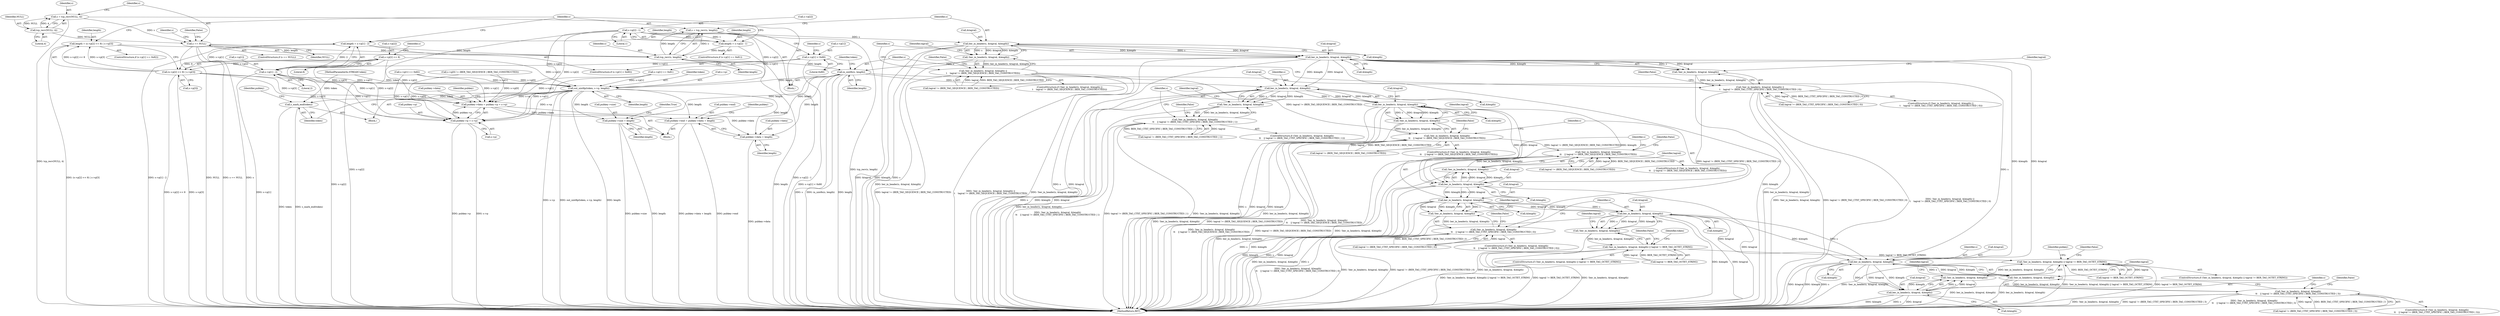 digraph "0_rdesktop_4dca546d04321a610c1835010b5dad85163b65e1_2@API" {
"1000202" [label="(Call,s = tcp_recv(s, length))"];
"1000204" [label="(Call,tcp_recv(s, length))"];
"1000113" [label="(Call,s == NULL)"];
"1000107" [label="(Call,s = tcp_recv(NULL, 4))"];
"1000109" [label="(Call,tcp_recv(NULL, 4))"];
"1000184" [label="(Call,length = (s->p[2] << 8) | s->p[3])"];
"1000186" [label="(Call,(s->p[2] << 8) | s->p[3])"];
"1000187" [label="(Call,s->p[2] << 8)"];
"1000166" [label="(Call,length = s->p[2] - 1)"];
"1000168" [label="(Call,s->p[2] - 1)"];
"1000148" [label="(Call,length = s->p[1] - 2)"];
"1000150" [label="(Call,s->p[1] - 2)"];
"1000141" [label="(Call,s->p[1] < 0x80)"];
"1000210" [label="(Call,ber_in_header(s, &tagval, &length))"];
"1000209" [label="(Call,!ber_in_header(s, &tagval, &length))"];
"1000208" [label="(Call,!ber_in_header(s, &tagval, &length) ||\n\t    tagval != (BER_TAG_SEQUENCE | BER_TAG_CONSTRUCTED))"];
"1000266" [label="(Call,!ber_in_header(s, &tagval, &length)\n\t\t    || tagval != (BER_TAG_SEQUENCE | BER_TAG_CONSTRUCTED))"];
"1000282" [label="(Call,!ber_in_header(s, &tagval, &length)\n\t\t    || tagval != (BER_TAG_SEQUENCE | BER_TAG_CONSTRUCTED))"];
"1000226" [label="(Call,ber_in_header(s, &tagval, &length))"];
"1000225" [label="(Call,!ber_in_header(s, &tagval, &length))"];
"1000224" [label="(Call,!ber_in_header(s, &tagval, &length) ||\n \t    tagval != (BER_TAG_CTXT_SPECIFIC | BER_TAG_CONSTRUCTED | 0))"];
"1000298" [label="(Call,!ber_in_header(s, &tagval, &length)\n\t\t    || tagval != (BER_TAG_CTXT_SPECIFIC | BER_TAG_CONSTRUCTED | 0))"];
"1000241" [label="(Call,in_uint8s(s, length))"];
"1000250" [label="(Call,ber_in_header(s, &tagval, &length))"];
"1000249" [label="(Call,!ber_in_header(s, &tagval, &length))"];
"1000248" [label="(Call,!ber_in_header(s, &tagval, &length)\n\t\t    || tagval != (BER_TAG_CTXT_SPECIFIC | BER_TAG_CONSTRUCTED | 1))"];
"1000268" [label="(Call,ber_in_header(s, &tagval, &length))"];
"1000267" [label="(Call,!ber_in_header(s, &tagval, &length))"];
"1000284" [label="(Call,ber_in_header(s, &tagval, &length))"];
"1000283" [label="(Call,!ber_in_header(s, &tagval, &length))"];
"1000300" [label="(Call,ber_in_header(s, &tagval, &length))"];
"1000299" [label="(Call,!ber_in_header(s, &tagval, &length))"];
"1000318" [label="(Call,ber_in_header(s, &tagval, &length))"];
"1000317" [label="(Call,!ber_in_header(s, &tagval, &length))"];
"1000316" [label="(Call,!ber_in_header(s, &tagval, &length) || tagval != BER_TAG_OCTET_STRING)"];
"1000370" [label="(Call,!ber_in_header(s, &tagval, &length) || tagval != BER_TAG_OCTET_STRING)"];
"1000354" [label="(Call,ber_in_header(s, &tagval, &length))"];
"1000353" [label="(Call,!ber_in_header(s, &tagval, &length))"];
"1000352" [label="(Call,!ber_in_header(s, &tagval, &length)\n\t\t    || tagval != (BER_TAG_CTXT_SPECIFIC | BER_TAG_CONSTRUCTED | 3))"];
"1000372" [label="(Call,ber_in_header(s, &tagval, &length))"];
"1000371" [label="(Call,!ber_in_header(s, &tagval, &length))"];
"1000340" [label="(Call,out_uint8p(token, s->p, length))"];
"1000346" [label="(Call,s_mark_end(token))"];
"1000383" [label="(Call,pubkey->data = pubkey->p = s->p)"];
"1000394" [label="(Call,pubkey->end = pubkey->data + length)"];
"1000398" [label="(Call,pubkey->data + length)"];
"1000387" [label="(Call,pubkey->p = s->p)"];
"1000403" [label="(Call,pubkey->size = length)"];
"1000227" [label="(Identifier,s)"];
"1000204" [label="(Call,tcp_recv(s, length))"];
"1000283" [label="(Call,!ber_in_header(s, &tagval, &length))"];
"1000224" [label="(Call,!ber_in_header(s, &tagval, &length) ||\n \t    tagval != (BER_TAG_CTXT_SPECIFIC | BER_TAG_CONSTRUCTED | 0))"];
"1000177" [label="(Call,s->p[1] == 0x82)"];
"1000241" [label="(Call,in_uint8s(s, length))"];
"1000385" [label="(Identifier,pubkey)"];
"1000388" [label="(Call,pubkey->p)"];
"1000226" [label="(Call,ber_in_header(s, &tagval, &length))"];
"1000275" [label="(Identifier,tagval)"];
"1000252" [label="(Call,&tagval)"];
"1000203" [label="(Identifier,s)"];
"1000264" [label="(Identifier,False)"];
"1000166" [label="(Call,length = s->p[2] - 1)"];
"1000399" [label="(Call,pubkey->data)"];
"1000257" [label="(Identifier,tagval)"];
"1000187" [label="(Call,s->p[2] << 8)"];
"1000250" [label="(Call,ber_in_header(s, &tagval, &length))"];
"1000272" [label="(Call,&length)"];
"1000369" [label="(ControlStructure,if (!ber_in_header(s, &tagval, &length) || tagval != BER_TAG_OCTET_STRING))"];
"1000302" [label="(Call,&tagval)"];
"1000233" [label="(Identifier,tagval)"];
"1000301" [label="(Identifier,s)"];
"1000405" [label="(Identifier,pubkey)"];
"1000371" [label="(Call,!ber_in_header(s, &tagval, &length))"];
"1000298" [label="(Call,!ber_in_header(s, &tagval, &length)\n\t\t    || tagval != (BER_TAG_CTXT_SPECIFIC | BER_TAG_CONSTRUCTED | 0))"];
"1000297" [label="(ControlStructure,if (!ber_in_header(s, &tagval, &length)\n\t\t    || tagval != (BER_TAG_CTXT_SPECIFIC | BER_TAG_CONSTRUCTED | 0)))"];
"1000109" [label="(Call,tcp_recv(NULL, 4))"];
"1000268" [label="(Call,ber_in_header(s, &tagval, &length))"];
"1000325" [label="(Identifier,tagval)"];
"1000225" [label="(Call,!ber_in_header(s, &tagval, &length))"];
"1000188" [label="(Call,s->p[2])"];
"1000355" [label="(Identifier,s)"];
"1000246" [label="(Block,)"];
"1000404" [label="(Call,pubkey->size)"];
"1000322" [label="(Call,&length)"];
"1000222" [label="(Identifier,False)"];
"1000270" [label="(Call,&tagval)"];
"1000316" [label="(Call,!ber_in_header(s, &tagval, &length) || tagval != BER_TAG_OCTET_STRING)"];
"1000185" [label="(Identifier,length)"];
"1000209" [label="(Call,!ber_in_header(s, &tagval, &length))"];
"1000361" [label="(Identifier,tagval)"];
"1000299" [label="(Call,!ber_in_header(s, &tagval, &length))"];
"1000194" [label="(Call,s->p[3])"];
"1000265" [label="(ControlStructure,if (!ber_in_header(s, &tagval, &length)\n\t\t    || tagval != (BER_TAG_SEQUENCE | BER_TAG_CONSTRUCTED)))"];
"1000168" [label="(Call,s->p[2] - 1)"];
"1000324" [label="(Call,tagval != BER_TAG_OCTET_STRING)"];
"1000286" [label="(Call,&tagval)"];
"1000115" [label="(Identifier,NULL)"];
"1000212" [label="(Call,&tagval)"];
"1000119" [label="(Call,s->p[0] != (BER_TAG_SEQUENCE | BER_TAG_CONSTRUCTED))"];
"1000230" [label="(Call,&length)"];
"1000159" [label="(Call,s->p[1] == 0x81)"];
"1000140" [label="(ControlStructure,if (s->p[1] < 0x80))"];
"1000162" [label="(Identifier,s)"];
"1000217" [label="(Identifier,tagval)"];
"1000341" [label="(Identifier,token)"];
"1000410" [label="(MethodReturn,RET)"];
"1000345" [label="(Identifier,length)"];
"1000117" [label="(Identifier,False)"];
"1000376" [label="(Call,&length)"];
"1000107" [label="(Call,s = tcp_recv(NULL, 4))"];
"1000382" [label="(Identifier,False)"];
"1000384" [label="(Call,pubkey->data)"];
"1000387" [label="(Call,pubkey->p = s->p)"];
"1000306" [label="(Call,tagval != (BER_TAG_CTXT_SPECIFIC | BER_TAG_CONSTRUCTED | 0))"];
"1000245" [label="(Identifier,token)"];
"1000242" [label="(Identifier,s)"];
"1000284" [label="(Call,ber_in_header(s, &tagval, &length))"];
"1000282" [label="(Call,!ber_in_header(s, &tagval, &length)\n\t\t    || tagval != (BER_TAG_SEQUENCE | BER_TAG_CONSTRUCTED))"];
"1000352" [label="(Call,!ber_in_header(s, &tagval, &length)\n\t\t    || tagval != (BER_TAG_CTXT_SPECIFIC | BER_TAG_CONSTRUCTED | 3))"];
"1000148" [label="(Call,length = s->p[1] - 2)"];
"1000228" [label="(Call,&tagval)"];
"1000300" [label="(Call,ber_in_header(s, &tagval, &length))"];
"1000350" [label="(Block,)"];
"1000232" [label="(Call,tagval != (BER_TAG_CTXT_SPECIFIC | BER_TAG_CONSTRUCTED | 0))"];
"1000396" [label="(Identifier,pubkey)"];
"1000216" [label="(Call,tagval != (BER_TAG_SEQUENCE | BER_TAG_CONSTRUCTED))"];
"1000151" [label="(Call,s->p[1])"];
"1000169" [label="(Call,s->p[2])"];
"1000379" [label="(Identifier,tagval)"];
"1000267" [label="(Call,!ber_in_header(s, &tagval, &length))"];
"1000409" [label="(Identifier,True)"];
"1000254" [label="(Call,&length)"];
"1000114" [label="(Identifier,s)"];
"1000285" [label="(Identifier,s)"];
"1000291" [label="(Identifier,tagval)"];
"1000141" [label="(Call,s->p[1] < 0x80)"];
"1000186" [label="(Call,(s->p[2] << 8) | s->p[3])"];
"1000184" [label="(Call,length = (s->p[2] << 8) | s->p[3])"];
"1000383" [label="(Call,pubkey->data = pubkey->p = s->p)"];
"1000342" [label="(Call,s->p)"];
"1000314" [label="(Identifier,False)"];
"1000142" [label="(Call,s->p[1])"];
"1000110" [label="(Identifier,NULL)"];
"1000269" [label="(Identifier,s)"];
"1000266" [label="(Call,!ber_in_header(s, &tagval, &length)\n\t\t    || tagval != (BER_TAG_SEQUENCE | BER_TAG_CONSTRUCTED))"];
"1000211" [label="(Identifier,s)"];
"1000240" [label="(Identifier,False)"];
"1000315" [label="(ControlStructure,if (!ber_in_header(s, &tagval, &length) || tagval != BER_TAG_OCTET_STRING))"];
"1000108" [label="(Identifier,s)"];
"1000248" [label="(Call,!ber_in_header(s, &tagval, &length)\n\t\t    || tagval != (BER_TAG_CTXT_SPECIFIC | BER_TAG_CONSTRUCTED | 1))"];
"1000374" [label="(Call,&tagval)"];
"1000318" [label="(Call,ber_in_header(s, &tagval, &length))"];
"1000176" [label="(ControlStructure,if (s->p[1] == 0x82))"];
"1000407" [label="(Identifier,length)"];
"1000290" [label="(Call,tagval != (BER_TAG_SEQUENCE | BER_TAG_CONSTRUCTED))"];
"1000112" [label="(ControlStructure,if (s == NULL))"];
"1000351" [label="(ControlStructure,if (!ber_in_header(s, &tagval, &length)\n\t\t    || tagval != (BER_TAG_CTXT_SPECIFIC | BER_TAG_CONSTRUCTED | 3)))"];
"1000101" [label="(MethodParameterIn,STREAM token)"];
"1000158" [label="(ControlStructure,if (s->p[1] == 0x81))"];
"1000196" [label="(Identifier,s)"];
"1000346" [label="(Call,s_mark_end(token))"];
"1000349" [label="(Identifier,pubkey)"];
"1000149" [label="(Identifier,length)"];
"1000223" [label="(ControlStructure,if (!ber_in_header(s, &tagval, &length) ||\n \t    tagval != (BER_TAG_CTXT_SPECIFIC | BER_TAG_CONSTRUCTED | 0)))"];
"1000304" [label="(Call,&length)"];
"1000122" [label="(Identifier,s)"];
"1000147" [label="(Literal,0x80)"];
"1000394" [label="(Call,pubkey->end = pubkey->data + length)"];
"1000193" [label="(Literal,8)"];
"1000207" [label="(ControlStructure,if (!ber_in_header(s, &tagval, &length) ||\n\t    tagval != (BER_TAG_SEQUENCE | BER_TAG_CONSTRUCTED)))"];
"1000391" [label="(Call,s->p)"];
"1000320" [label="(Call,&tagval)"];
"1000347" [label="(Identifier,token)"];
"1000288" [label="(Call,&length)"];
"1000378" [label="(Call,tagval != BER_TAG_OCTET_STRING)"];
"1000156" [label="(Literal,2)"];
"1000280" [label="(Identifier,False)"];
"1000372" [label="(Call,ber_in_header(s, &tagval, &length))"];
"1000150" [label="(Call,s->p[1] - 2)"];
"1000210" [label="(Call,ber_in_header(s, &tagval, &length))"];
"1000368" [label="(Identifier,False)"];
"1000296" [label="(Identifier,False)"];
"1000247" [label="(ControlStructure,if (!ber_in_header(s, &tagval, &length)\n\t\t    || tagval != (BER_TAG_CTXT_SPECIFIC | BER_TAG_CONSTRUCTED | 1)))"];
"1000354" [label="(Call,ber_in_header(s, &tagval, &length))"];
"1000174" [label="(Literal,1)"];
"1000251" [label="(Identifier,s)"];
"1000256" [label="(Call,tagval != (BER_TAG_CTXT_SPECIFIC | BER_TAG_CONSTRUCTED | 1))"];
"1000214" [label="(Call,&length)"];
"1000395" [label="(Call,pubkey->end)"];
"1000281" [label="(ControlStructure,if (!ber_in_header(s, &tagval, &length)\n\t\t    || tagval != (BER_TAG_SEQUENCE | BER_TAG_CONSTRUCTED)))"];
"1000205" [label="(Identifier,s)"];
"1000402" [label="(Identifier,length)"];
"1000328" [label="(Identifier,False)"];
"1000249" [label="(Call,!ber_in_header(s, &tagval, &length))"];
"1000370" [label="(Call,!ber_in_header(s, &tagval, &length) || tagval != BER_TAG_OCTET_STRING)"];
"1000103" [label="(Block,)"];
"1000356" [label="(Call,&tagval)"];
"1000111" [label="(Literal,4)"];
"1000358" [label="(Call,&length)"];
"1000373" [label="(Identifier,s)"];
"1000206" [label="(Identifier,length)"];
"1000319" [label="(Identifier,s)"];
"1000331" [label="(Identifier,token)"];
"1000113" [label="(Call,s == NULL)"];
"1000243" [label="(Identifier,length)"];
"1000340" [label="(Call,out_uint8p(token, s->p, length))"];
"1000398" [label="(Call,pubkey->data + length)"];
"1000317" [label="(Call,!ber_in_header(s, &tagval, &length))"];
"1000360" [label="(Call,tagval != (BER_TAG_CTXT_SPECIFIC | BER_TAG_CONSTRUCTED | 3))"];
"1000208" [label="(Call,!ber_in_header(s, &tagval, &length) ||\n\t    tagval != (BER_TAG_SEQUENCE | BER_TAG_CONSTRUCTED))"];
"1000307" [label="(Identifier,tagval)"];
"1000353" [label="(Call,!ber_in_header(s, &tagval, &length))"];
"1000202" [label="(Call,s = tcp_recv(s, length))"];
"1000167" [label="(Identifier,length)"];
"1000403" [label="(Call,pubkey->size = length)"];
"1000274" [label="(Call,tagval != (BER_TAG_SEQUENCE | BER_TAG_CONSTRUCTED))"];
"1000202" -> "1000103"  [label="AST: "];
"1000202" -> "1000204"  [label="CFG: "];
"1000203" -> "1000202"  [label="AST: "];
"1000204" -> "1000202"  [label="AST: "];
"1000211" -> "1000202"  [label="CFG: "];
"1000202" -> "1000410"  [label="DDG: tcp_recv(s, length)"];
"1000204" -> "1000202"  [label="DDG: s"];
"1000204" -> "1000202"  [label="DDG: length"];
"1000202" -> "1000210"  [label="DDG: s"];
"1000204" -> "1000206"  [label="CFG: "];
"1000205" -> "1000204"  [label="AST: "];
"1000206" -> "1000204"  [label="AST: "];
"1000204" -> "1000410"  [label="DDG: length"];
"1000113" -> "1000204"  [label="DDG: s"];
"1000184" -> "1000204"  [label="DDG: length"];
"1000166" -> "1000204"  [label="DDG: length"];
"1000148" -> "1000204"  [label="DDG: length"];
"1000204" -> "1000241"  [label="DDG: length"];
"1000113" -> "1000112"  [label="AST: "];
"1000113" -> "1000115"  [label="CFG: "];
"1000114" -> "1000113"  [label="AST: "];
"1000115" -> "1000113"  [label="AST: "];
"1000117" -> "1000113"  [label="CFG: "];
"1000122" -> "1000113"  [label="CFG: "];
"1000113" -> "1000410"  [label="DDG: s"];
"1000113" -> "1000410"  [label="DDG: NULL"];
"1000113" -> "1000410"  [label="DDG: s == NULL"];
"1000107" -> "1000113"  [label="DDG: s"];
"1000109" -> "1000113"  [label="DDG: NULL"];
"1000107" -> "1000103"  [label="AST: "];
"1000107" -> "1000109"  [label="CFG: "];
"1000108" -> "1000107"  [label="AST: "];
"1000109" -> "1000107"  [label="AST: "];
"1000114" -> "1000107"  [label="CFG: "];
"1000107" -> "1000410"  [label="DDG: tcp_recv(NULL, 4)"];
"1000109" -> "1000107"  [label="DDG: NULL"];
"1000109" -> "1000107"  [label="DDG: 4"];
"1000109" -> "1000111"  [label="CFG: "];
"1000110" -> "1000109"  [label="AST: "];
"1000111" -> "1000109"  [label="AST: "];
"1000184" -> "1000176"  [label="AST: "];
"1000184" -> "1000186"  [label="CFG: "];
"1000185" -> "1000184"  [label="AST: "];
"1000186" -> "1000184"  [label="AST: "];
"1000203" -> "1000184"  [label="CFG: "];
"1000184" -> "1000410"  [label="DDG: (s->p[2] << 8) | s->p[3]"];
"1000186" -> "1000184"  [label="DDG: s->p[2] << 8"];
"1000186" -> "1000184"  [label="DDG: s->p[3]"];
"1000186" -> "1000194"  [label="CFG: "];
"1000187" -> "1000186"  [label="AST: "];
"1000194" -> "1000186"  [label="AST: "];
"1000186" -> "1000410"  [label="DDG: s->p[2] << 8"];
"1000186" -> "1000410"  [label="DDG: s->p[3]"];
"1000187" -> "1000186"  [label="DDG: s->p[2]"];
"1000187" -> "1000186"  [label="DDG: 8"];
"1000186" -> "1000340"  [label="DDG: s->p[3]"];
"1000186" -> "1000383"  [label="DDG: s->p[3]"];
"1000186" -> "1000387"  [label="DDG: s->p[3]"];
"1000187" -> "1000193"  [label="CFG: "];
"1000188" -> "1000187"  [label="AST: "];
"1000193" -> "1000187"  [label="AST: "];
"1000196" -> "1000187"  [label="CFG: "];
"1000187" -> "1000410"  [label="DDG: s->p[2]"];
"1000187" -> "1000340"  [label="DDG: s->p[2]"];
"1000187" -> "1000383"  [label="DDG: s->p[2]"];
"1000187" -> "1000387"  [label="DDG: s->p[2]"];
"1000166" -> "1000158"  [label="AST: "];
"1000166" -> "1000168"  [label="CFG: "];
"1000167" -> "1000166"  [label="AST: "];
"1000168" -> "1000166"  [label="AST: "];
"1000203" -> "1000166"  [label="CFG: "];
"1000166" -> "1000410"  [label="DDG: s->p[2] - 1"];
"1000168" -> "1000166"  [label="DDG: s->p[2]"];
"1000168" -> "1000166"  [label="DDG: 1"];
"1000168" -> "1000174"  [label="CFG: "];
"1000169" -> "1000168"  [label="AST: "];
"1000174" -> "1000168"  [label="AST: "];
"1000168" -> "1000410"  [label="DDG: s->p[2]"];
"1000168" -> "1000340"  [label="DDG: s->p[2]"];
"1000168" -> "1000383"  [label="DDG: s->p[2]"];
"1000168" -> "1000387"  [label="DDG: s->p[2]"];
"1000148" -> "1000140"  [label="AST: "];
"1000148" -> "1000150"  [label="CFG: "];
"1000149" -> "1000148"  [label="AST: "];
"1000150" -> "1000148"  [label="AST: "];
"1000203" -> "1000148"  [label="CFG: "];
"1000148" -> "1000410"  [label="DDG: s->p[1] - 2"];
"1000150" -> "1000148"  [label="DDG: s->p[1]"];
"1000150" -> "1000148"  [label="DDG: 2"];
"1000150" -> "1000156"  [label="CFG: "];
"1000151" -> "1000150"  [label="AST: "];
"1000156" -> "1000150"  [label="AST: "];
"1000150" -> "1000410"  [label="DDG: s->p[1]"];
"1000141" -> "1000150"  [label="DDG: s->p[1]"];
"1000150" -> "1000340"  [label="DDG: s->p[1]"];
"1000150" -> "1000383"  [label="DDG: s->p[1]"];
"1000150" -> "1000387"  [label="DDG: s->p[1]"];
"1000141" -> "1000140"  [label="AST: "];
"1000141" -> "1000147"  [label="CFG: "];
"1000142" -> "1000141"  [label="AST: "];
"1000147" -> "1000141"  [label="AST: "];
"1000149" -> "1000141"  [label="CFG: "];
"1000162" -> "1000141"  [label="CFG: "];
"1000141" -> "1000410"  [label="DDG: s->p[1] < 0x80"];
"1000141" -> "1000159"  [label="DDG: s->p[1]"];
"1000210" -> "1000209"  [label="AST: "];
"1000210" -> "1000214"  [label="CFG: "];
"1000211" -> "1000210"  [label="AST: "];
"1000212" -> "1000210"  [label="AST: "];
"1000214" -> "1000210"  [label="AST: "];
"1000209" -> "1000210"  [label="CFG: "];
"1000210" -> "1000410"  [label="DDG: &tagval"];
"1000210" -> "1000410"  [label="DDG: &length"];
"1000210" -> "1000410"  [label="DDG: s"];
"1000210" -> "1000209"  [label="DDG: s"];
"1000210" -> "1000209"  [label="DDG: &tagval"];
"1000210" -> "1000209"  [label="DDG: &length"];
"1000210" -> "1000226"  [label="DDG: s"];
"1000210" -> "1000226"  [label="DDG: &tagval"];
"1000210" -> "1000226"  [label="DDG: &length"];
"1000209" -> "1000208"  [label="AST: "];
"1000217" -> "1000209"  [label="CFG: "];
"1000208" -> "1000209"  [label="CFG: "];
"1000209" -> "1000410"  [label="DDG: ber_in_header(s, &tagval, &length)"];
"1000209" -> "1000208"  [label="DDG: ber_in_header(s, &tagval, &length)"];
"1000208" -> "1000207"  [label="AST: "];
"1000208" -> "1000216"  [label="CFG: "];
"1000216" -> "1000208"  [label="AST: "];
"1000222" -> "1000208"  [label="CFG: "];
"1000227" -> "1000208"  [label="CFG: "];
"1000208" -> "1000410"  [label="DDG: !ber_in_header(s, &tagval, &length)"];
"1000208" -> "1000410"  [label="DDG: tagval != (BER_TAG_SEQUENCE | BER_TAG_CONSTRUCTED)"];
"1000208" -> "1000410"  [label="DDG: !ber_in_header(s, &tagval, &length) ||\n\t    tagval != (BER_TAG_SEQUENCE | BER_TAG_CONSTRUCTED)"];
"1000216" -> "1000208"  [label="DDG: tagval"];
"1000216" -> "1000208"  [label="DDG: BER_TAG_SEQUENCE | BER_TAG_CONSTRUCTED"];
"1000208" -> "1000266"  [label="DDG: tagval != (BER_TAG_SEQUENCE | BER_TAG_CONSTRUCTED)"];
"1000266" -> "1000265"  [label="AST: "];
"1000266" -> "1000267"  [label="CFG: "];
"1000266" -> "1000274"  [label="CFG: "];
"1000267" -> "1000266"  [label="AST: "];
"1000274" -> "1000266"  [label="AST: "];
"1000280" -> "1000266"  [label="CFG: "];
"1000285" -> "1000266"  [label="CFG: "];
"1000266" -> "1000410"  [label="DDG: !ber_in_header(s, &tagval, &length)"];
"1000266" -> "1000410"  [label="DDG: tagval != (BER_TAG_SEQUENCE | BER_TAG_CONSTRUCTED)"];
"1000266" -> "1000410"  [label="DDG: !ber_in_header(s, &tagval, &length)\n\t\t    || tagval != (BER_TAG_SEQUENCE | BER_TAG_CONSTRUCTED)"];
"1000267" -> "1000266"  [label="DDG: ber_in_header(s, &tagval, &length)"];
"1000274" -> "1000266"  [label="DDG: tagval"];
"1000274" -> "1000266"  [label="DDG: BER_TAG_SEQUENCE | BER_TAG_CONSTRUCTED"];
"1000266" -> "1000282"  [label="DDG: tagval != (BER_TAG_SEQUENCE | BER_TAG_CONSTRUCTED)"];
"1000282" -> "1000281"  [label="AST: "];
"1000282" -> "1000283"  [label="CFG: "];
"1000282" -> "1000290"  [label="CFG: "];
"1000283" -> "1000282"  [label="AST: "];
"1000290" -> "1000282"  [label="AST: "];
"1000296" -> "1000282"  [label="CFG: "];
"1000301" -> "1000282"  [label="CFG: "];
"1000282" -> "1000410"  [label="DDG: !ber_in_header(s, &tagval, &length)\n\t\t    || tagval != (BER_TAG_SEQUENCE | BER_TAG_CONSTRUCTED)"];
"1000282" -> "1000410"  [label="DDG: tagval != (BER_TAG_SEQUENCE | BER_TAG_CONSTRUCTED)"];
"1000282" -> "1000410"  [label="DDG: !ber_in_header(s, &tagval, &length)"];
"1000283" -> "1000282"  [label="DDG: ber_in_header(s, &tagval, &length)"];
"1000290" -> "1000282"  [label="DDG: tagval"];
"1000290" -> "1000282"  [label="DDG: BER_TAG_SEQUENCE | BER_TAG_CONSTRUCTED"];
"1000226" -> "1000225"  [label="AST: "];
"1000226" -> "1000230"  [label="CFG: "];
"1000227" -> "1000226"  [label="AST: "];
"1000228" -> "1000226"  [label="AST: "];
"1000230" -> "1000226"  [label="AST: "];
"1000225" -> "1000226"  [label="CFG: "];
"1000226" -> "1000410"  [label="DDG: s"];
"1000226" -> "1000410"  [label="DDG: &tagval"];
"1000226" -> "1000410"  [label="DDG: &length"];
"1000226" -> "1000225"  [label="DDG: s"];
"1000226" -> "1000225"  [label="DDG: &tagval"];
"1000226" -> "1000225"  [label="DDG: &length"];
"1000226" -> "1000241"  [label="DDG: s"];
"1000226" -> "1000250"  [label="DDG: &tagval"];
"1000226" -> "1000250"  [label="DDG: &length"];
"1000226" -> "1000354"  [label="DDG: &tagval"];
"1000226" -> "1000354"  [label="DDG: &length"];
"1000225" -> "1000224"  [label="AST: "];
"1000233" -> "1000225"  [label="CFG: "];
"1000224" -> "1000225"  [label="CFG: "];
"1000225" -> "1000410"  [label="DDG: ber_in_header(s, &tagval, &length)"];
"1000225" -> "1000224"  [label="DDG: ber_in_header(s, &tagval, &length)"];
"1000224" -> "1000223"  [label="AST: "];
"1000224" -> "1000232"  [label="CFG: "];
"1000232" -> "1000224"  [label="AST: "];
"1000240" -> "1000224"  [label="CFG: "];
"1000242" -> "1000224"  [label="CFG: "];
"1000224" -> "1000410"  [label="DDG: !ber_in_header(s, &tagval, &length)"];
"1000224" -> "1000410"  [label="DDG: tagval != (BER_TAG_CTXT_SPECIFIC | BER_TAG_CONSTRUCTED | 0)"];
"1000224" -> "1000410"  [label="DDG: !ber_in_header(s, &tagval, &length) ||\n \t    tagval != (BER_TAG_CTXT_SPECIFIC | BER_TAG_CONSTRUCTED | 0)"];
"1000232" -> "1000224"  [label="DDG: tagval"];
"1000232" -> "1000224"  [label="DDG: BER_TAG_CTXT_SPECIFIC | BER_TAG_CONSTRUCTED | 0"];
"1000224" -> "1000298"  [label="DDG: tagval != (BER_TAG_CTXT_SPECIFIC | BER_TAG_CONSTRUCTED | 0)"];
"1000298" -> "1000297"  [label="AST: "];
"1000298" -> "1000299"  [label="CFG: "];
"1000298" -> "1000306"  [label="CFG: "];
"1000299" -> "1000298"  [label="AST: "];
"1000306" -> "1000298"  [label="AST: "];
"1000314" -> "1000298"  [label="CFG: "];
"1000319" -> "1000298"  [label="CFG: "];
"1000298" -> "1000410"  [label="DDG: !ber_in_header(s, &tagval, &length)\n\t\t    || tagval != (BER_TAG_CTXT_SPECIFIC | BER_TAG_CONSTRUCTED | 0)"];
"1000298" -> "1000410"  [label="DDG: !ber_in_header(s, &tagval, &length)"];
"1000298" -> "1000410"  [label="DDG: tagval != (BER_TAG_CTXT_SPECIFIC | BER_TAG_CONSTRUCTED | 0)"];
"1000299" -> "1000298"  [label="DDG: ber_in_header(s, &tagval, &length)"];
"1000306" -> "1000298"  [label="DDG: tagval"];
"1000306" -> "1000298"  [label="DDG: BER_TAG_CTXT_SPECIFIC | BER_TAG_CONSTRUCTED | 0"];
"1000241" -> "1000103"  [label="AST: "];
"1000241" -> "1000243"  [label="CFG: "];
"1000242" -> "1000241"  [label="AST: "];
"1000243" -> "1000241"  [label="AST: "];
"1000245" -> "1000241"  [label="CFG: "];
"1000241" -> "1000410"  [label="DDG: s"];
"1000241" -> "1000410"  [label="DDG: in_uint8s(s, length)"];
"1000241" -> "1000410"  [label="DDG: length"];
"1000241" -> "1000250"  [label="DDG: s"];
"1000241" -> "1000340"  [label="DDG: length"];
"1000241" -> "1000354"  [label="DDG: s"];
"1000241" -> "1000394"  [label="DDG: length"];
"1000241" -> "1000398"  [label="DDG: length"];
"1000241" -> "1000403"  [label="DDG: length"];
"1000250" -> "1000249"  [label="AST: "];
"1000250" -> "1000254"  [label="CFG: "];
"1000251" -> "1000250"  [label="AST: "];
"1000252" -> "1000250"  [label="AST: "];
"1000254" -> "1000250"  [label="AST: "];
"1000249" -> "1000250"  [label="CFG: "];
"1000250" -> "1000410"  [label="DDG: s"];
"1000250" -> "1000410"  [label="DDG: &length"];
"1000250" -> "1000410"  [label="DDG: &tagval"];
"1000250" -> "1000249"  [label="DDG: s"];
"1000250" -> "1000249"  [label="DDG: &tagval"];
"1000250" -> "1000249"  [label="DDG: &length"];
"1000250" -> "1000268"  [label="DDG: s"];
"1000250" -> "1000268"  [label="DDG: &tagval"];
"1000250" -> "1000268"  [label="DDG: &length"];
"1000249" -> "1000248"  [label="AST: "];
"1000257" -> "1000249"  [label="CFG: "];
"1000248" -> "1000249"  [label="CFG: "];
"1000249" -> "1000410"  [label="DDG: ber_in_header(s, &tagval, &length)"];
"1000249" -> "1000248"  [label="DDG: ber_in_header(s, &tagval, &length)"];
"1000248" -> "1000247"  [label="AST: "];
"1000248" -> "1000256"  [label="CFG: "];
"1000256" -> "1000248"  [label="AST: "];
"1000264" -> "1000248"  [label="CFG: "];
"1000269" -> "1000248"  [label="CFG: "];
"1000248" -> "1000410"  [label="DDG: !ber_in_header(s, &tagval, &length)\n\t\t    || tagval != (BER_TAG_CTXT_SPECIFIC | BER_TAG_CONSTRUCTED | 1)"];
"1000248" -> "1000410"  [label="DDG: tagval != (BER_TAG_CTXT_SPECIFIC | BER_TAG_CONSTRUCTED | 1)"];
"1000248" -> "1000410"  [label="DDG: !ber_in_header(s, &tagval, &length)"];
"1000256" -> "1000248"  [label="DDG: tagval"];
"1000256" -> "1000248"  [label="DDG: BER_TAG_CTXT_SPECIFIC | BER_TAG_CONSTRUCTED | 1"];
"1000268" -> "1000267"  [label="AST: "];
"1000268" -> "1000272"  [label="CFG: "];
"1000269" -> "1000268"  [label="AST: "];
"1000270" -> "1000268"  [label="AST: "];
"1000272" -> "1000268"  [label="AST: "];
"1000267" -> "1000268"  [label="CFG: "];
"1000268" -> "1000410"  [label="DDG: s"];
"1000268" -> "1000410"  [label="DDG: &tagval"];
"1000268" -> "1000410"  [label="DDG: &length"];
"1000268" -> "1000267"  [label="DDG: s"];
"1000268" -> "1000267"  [label="DDG: &tagval"];
"1000268" -> "1000267"  [label="DDG: &length"];
"1000268" -> "1000284"  [label="DDG: s"];
"1000268" -> "1000284"  [label="DDG: &tagval"];
"1000268" -> "1000284"  [label="DDG: &length"];
"1000275" -> "1000267"  [label="CFG: "];
"1000267" -> "1000410"  [label="DDG: ber_in_header(s, &tagval, &length)"];
"1000284" -> "1000283"  [label="AST: "];
"1000284" -> "1000288"  [label="CFG: "];
"1000285" -> "1000284"  [label="AST: "];
"1000286" -> "1000284"  [label="AST: "];
"1000288" -> "1000284"  [label="AST: "];
"1000283" -> "1000284"  [label="CFG: "];
"1000284" -> "1000410"  [label="DDG: &tagval"];
"1000284" -> "1000410"  [label="DDG: s"];
"1000284" -> "1000410"  [label="DDG: &length"];
"1000284" -> "1000283"  [label="DDG: s"];
"1000284" -> "1000283"  [label="DDG: &tagval"];
"1000284" -> "1000283"  [label="DDG: &length"];
"1000284" -> "1000300"  [label="DDG: s"];
"1000284" -> "1000300"  [label="DDG: &tagval"];
"1000284" -> "1000300"  [label="DDG: &length"];
"1000291" -> "1000283"  [label="CFG: "];
"1000283" -> "1000410"  [label="DDG: ber_in_header(s, &tagval, &length)"];
"1000300" -> "1000299"  [label="AST: "];
"1000300" -> "1000304"  [label="CFG: "];
"1000301" -> "1000300"  [label="AST: "];
"1000302" -> "1000300"  [label="AST: "];
"1000304" -> "1000300"  [label="AST: "];
"1000299" -> "1000300"  [label="CFG: "];
"1000300" -> "1000410"  [label="DDG: &length"];
"1000300" -> "1000410"  [label="DDG: s"];
"1000300" -> "1000410"  [label="DDG: &tagval"];
"1000300" -> "1000299"  [label="DDG: s"];
"1000300" -> "1000299"  [label="DDG: &tagval"];
"1000300" -> "1000299"  [label="DDG: &length"];
"1000300" -> "1000318"  [label="DDG: s"];
"1000300" -> "1000318"  [label="DDG: &tagval"];
"1000300" -> "1000318"  [label="DDG: &length"];
"1000307" -> "1000299"  [label="CFG: "];
"1000299" -> "1000410"  [label="DDG: ber_in_header(s, &tagval, &length)"];
"1000318" -> "1000317"  [label="AST: "];
"1000318" -> "1000322"  [label="CFG: "];
"1000319" -> "1000318"  [label="AST: "];
"1000320" -> "1000318"  [label="AST: "];
"1000322" -> "1000318"  [label="AST: "];
"1000317" -> "1000318"  [label="CFG: "];
"1000318" -> "1000410"  [label="DDG: s"];
"1000318" -> "1000410"  [label="DDG: &length"];
"1000318" -> "1000410"  [label="DDG: &tagval"];
"1000318" -> "1000317"  [label="DDG: s"];
"1000318" -> "1000317"  [label="DDG: &tagval"];
"1000318" -> "1000317"  [label="DDG: &length"];
"1000318" -> "1000354"  [label="DDG: s"];
"1000318" -> "1000354"  [label="DDG: &tagval"];
"1000318" -> "1000354"  [label="DDG: &length"];
"1000317" -> "1000316"  [label="AST: "];
"1000325" -> "1000317"  [label="CFG: "];
"1000316" -> "1000317"  [label="CFG: "];
"1000317" -> "1000410"  [label="DDG: ber_in_header(s, &tagval, &length)"];
"1000317" -> "1000316"  [label="DDG: ber_in_header(s, &tagval, &length)"];
"1000316" -> "1000315"  [label="AST: "];
"1000316" -> "1000324"  [label="CFG: "];
"1000324" -> "1000316"  [label="AST: "];
"1000328" -> "1000316"  [label="CFG: "];
"1000331" -> "1000316"  [label="CFG: "];
"1000316" -> "1000410"  [label="DDG: !ber_in_header(s, &tagval, &length) || tagval != BER_TAG_OCTET_STRING"];
"1000316" -> "1000410"  [label="DDG: tagval != BER_TAG_OCTET_STRING"];
"1000316" -> "1000410"  [label="DDG: !ber_in_header(s, &tagval, &length)"];
"1000324" -> "1000316"  [label="DDG: tagval"];
"1000324" -> "1000316"  [label="DDG: BER_TAG_OCTET_STRING"];
"1000316" -> "1000370"  [label="DDG: tagval != BER_TAG_OCTET_STRING"];
"1000370" -> "1000369"  [label="AST: "];
"1000370" -> "1000371"  [label="CFG: "];
"1000370" -> "1000378"  [label="CFG: "];
"1000371" -> "1000370"  [label="AST: "];
"1000378" -> "1000370"  [label="AST: "];
"1000382" -> "1000370"  [label="CFG: "];
"1000385" -> "1000370"  [label="CFG: "];
"1000370" -> "1000410"  [label="DDG: !ber_in_header(s, &tagval, &length) || tagval != BER_TAG_OCTET_STRING"];
"1000370" -> "1000410"  [label="DDG: tagval != BER_TAG_OCTET_STRING"];
"1000370" -> "1000410"  [label="DDG: !ber_in_header(s, &tagval, &length)"];
"1000371" -> "1000370"  [label="DDG: ber_in_header(s, &tagval, &length)"];
"1000378" -> "1000370"  [label="DDG: tagval"];
"1000378" -> "1000370"  [label="DDG: BER_TAG_OCTET_STRING"];
"1000354" -> "1000353"  [label="AST: "];
"1000354" -> "1000358"  [label="CFG: "];
"1000355" -> "1000354"  [label="AST: "];
"1000356" -> "1000354"  [label="AST: "];
"1000358" -> "1000354"  [label="AST: "];
"1000353" -> "1000354"  [label="CFG: "];
"1000354" -> "1000410"  [label="DDG: &tagval"];
"1000354" -> "1000410"  [label="DDG: &length"];
"1000354" -> "1000410"  [label="DDG: s"];
"1000354" -> "1000353"  [label="DDG: s"];
"1000354" -> "1000353"  [label="DDG: &tagval"];
"1000354" -> "1000353"  [label="DDG: &length"];
"1000354" -> "1000372"  [label="DDG: s"];
"1000354" -> "1000372"  [label="DDG: &tagval"];
"1000354" -> "1000372"  [label="DDG: &length"];
"1000353" -> "1000352"  [label="AST: "];
"1000361" -> "1000353"  [label="CFG: "];
"1000352" -> "1000353"  [label="CFG: "];
"1000353" -> "1000410"  [label="DDG: ber_in_header(s, &tagval, &length)"];
"1000353" -> "1000352"  [label="DDG: ber_in_header(s, &tagval, &length)"];
"1000352" -> "1000351"  [label="AST: "];
"1000352" -> "1000360"  [label="CFG: "];
"1000360" -> "1000352"  [label="AST: "];
"1000368" -> "1000352"  [label="CFG: "];
"1000373" -> "1000352"  [label="CFG: "];
"1000352" -> "1000410"  [label="DDG: !ber_in_header(s, &tagval, &length)"];
"1000352" -> "1000410"  [label="DDG: tagval != (BER_TAG_CTXT_SPECIFIC | BER_TAG_CONSTRUCTED | 3)"];
"1000352" -> "1000410"  [label="DDG: !ber_in_header(s, &tagval, &length)\n\t\t    || tagval != (BER_TAG_CTXT_SPECIFIC | BER_TAG_CONSTRUCTED | 3)"];
"1000360" -> "1000352"  [label="DDG: tagval"];
"1000360" -> "1000352"  [label="DDG: BER_TAG_CTXT_SPECIFIC | BER_TAG_CONSTRUCTED | 3"];
"1000372" -> "1000371"  [label="AST: "];
"1000372" -> "1000376"  [label="CFG: "];
"1000373" -> "1000372"  [label="AST: "];
"1000374" -> "1000372"  [label="AST: "];
"1000376" -> "1000372"  [label="AST: "];
"1000371" -> "1000372"  [label="CFG: "];
"1000372" -> "1000410"  [label="DDG: &length"];
"1000372" -> "1000410"  [label="DDG: s"];
"1000372" -> "1000410"  [label="DDG: &tagval"];
"1000372" -> "1000371"  [label="DDG: s"];
"1000372" -> "1000371"  [label="DDG: &tagval"];
"1000372" -> "1000371"  [label="DDG: &length"];
"1000379" -> "1000371"  [label="CFG: "];
"1000371" -> "1000410"  [label="DDG: ber_in_header(s, &tagval, &length)"];
"1000340" -> "1000246"  [label="AST: "];
"1000340" -> "1000345"  [label="CFG: "];
"1000341" -> "1000340"  [label="AST: "];
"1000342" -> "1000340"  [label="AST: "];
"1000345" -> "1000340"  [label="AST: "];
"1000347" -> "1000340"  [label="CFG: "];
"1000340" -> "1000410"  [label="DDG: s->p"];
"1000340" -> "1000410"  [label="DDG: out_uint8p(token, s->p, length)"];
"1000340" -> "1000410"  [label="DDG: length"];
"1000101" -> "1000340"  [label="DDG: token"];
"1000159" -> "1000340"  [label="DDG: s->p[1]"];
"1000119" -> "1000340"  [label="DDG: s->p[0]"];
"1000177" -> "1000340"  [label="DDG: s->p[1]"];
"1000340" -> "1000346"  [label="DDG: token"];
"1000340" -> "1000383"  [label="DDG: s->p"];
"1000340" -> "1000387"  [label="DDG: s->p"];
"1000340" -> "1000394"  [label="DDG: length"];
"1000340" -> "1000398"  [label="DDG: length"];
"1000340" -> "1000403"  [label="DDG: length"];
"1000346" -> "1000246"  [label="AST: "];
"1000346" -> "1000347"  [label="CFG: "];
"1000347" -> "1000346"  [label="AST: "];
"1000349" -> "1000346"  [label="CFG: "];
"1000346" -> "1000410"  [label="DDG: token"];
"1000346" -> "1000410"  [label="DDG: s_mark_end(token)"];
"1000101" -> "1000346"  [label="DDG: token"];
"1000383" -> "1000350"  [label="AST: "];
"1000383" -> "1000387"  [label="CFG: "];
"1000384" -> "1000383"  [label="AST: "];
"1000387" -> "1000383"  [label="AST: "];
"1000396" -> "1000383"  [label="CFG: "];
"1000387" -> "1000383"  [label="DDG: pubkey->p"];
"1000159" -> "1000383"  [label="DDG: s->p[1]"];
"1000119" -> "1000383"  [label="DDG: s->p[0]"];
"1000177" -> "1000383"  [label="DDG: s->p[1]"];
"1000383" -> "1000394"  [label="DDG: pubkey->data"];
"1000383" -> "1000398"  [label="DDG: pubkey->data"];
"1000394" -> "1000350"  [label="AST: "];
"1000394" -> "1000398"  [label="CFG: "];
"1000395" -> "1000394"  [label="AST: "];
"1000398" -> "1000394"  [label="AST: "];
"1000405" -> "1000394"  [label="CFG: "];
"1000394" -> "1000410"  [label="DDG: pubkey->data + length"];
"1000394" -> "1000410"  [label="DDG: pubkey->end"];
"1000398" -> "1000402"  [label="CFG: "];
"1000399" -> "1000398"  [label="AST: "];
"1000402" -> "1000398"  [label="AST: "];
"1000398" -> "1000410"  [label="DDG: pubkey->data"];
"1000387" -> "1000391"  [label="CFG: "];
"1000388" -> "1000387"  [label="AST: "];
"1000391" -> "1000387"  [label="AST: "];
"1000387" -> "1000410"  [label="DDG: pubkey->p"];
"1000387" -> "1000410"  [label="DDG: s->p"];
"1000159" -> "1000387"  [label="DDG: s->p[1]"];
"1000119" -> "1000387"  [label="DDG: s->p[0]"];
"1000177" -> "1000387"  [label="DDG: s->p[1]"];
"1000403" -> "1000350"  [label="AST: "];
"1000403" -> "1000407"  [label="CFG: "];
"1000404" -> "1000403"  [label="AST: "];
"1000407" -> "1000403"  [label="AST: "];
"1000409" -> "1000403"  [label="CFG: "];
"1000403" -> "1000410"  [label="DDG: pubkey->size"];
"1000403" -> "1000410"  [label="DDG: length"];
}
